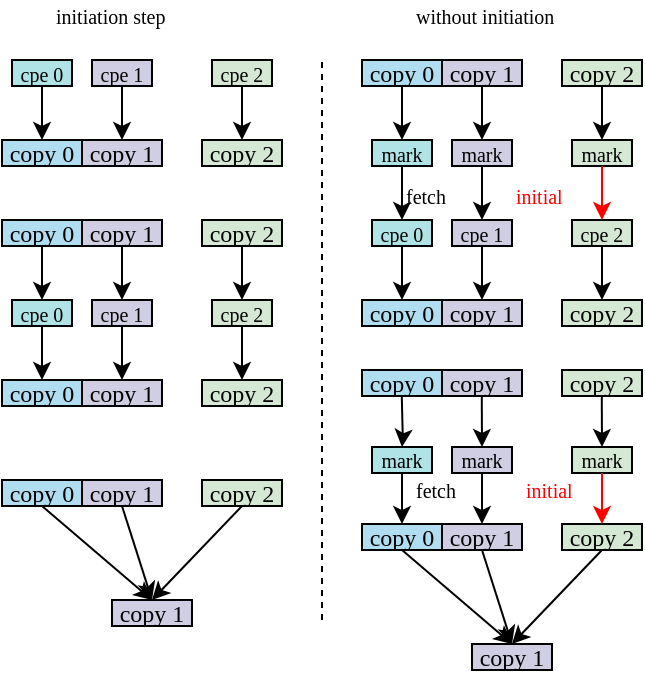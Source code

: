 <mxfile version="10.6.3" type="github"><diagram id="BT2IkTJjwHAtIr4TytZR" name="Page-1"><mxGraphModel dx="762" dy="446" grid="1" gridSize="10" guides="1" tooltips="1" connect="1" arrows="1" fold="1" page="1" pageScale="1" pageWidth="350" pageHeight="1100" math="1" shadow="0"><root><mxCell id="0"/><mxCell id="1" parent="0"/><mxCell id="nfujlJy4n-INpNRVUgJf-1" value="&lt;span&gt;copy 0&lt;/span&gt;" style="rounded=0;whiteSpace=wrap;html=1;fillColor=#b1ddf0;strokeColor=#000000;fontFamily=Times New Roman;" parent="1" vertex="1"><mxGeometry x="10" y="140" width="40" height="13" as="geometry"/></mxCell><mxCell id="nfujlJy4n-INpNRVUgJf-8" value="&lt;span&gt;copy 1&lt;/span&gt;" style="rounded=0;whiteSpace=wrap;html=1;fillColor=#d0cee2;strokeColor=#000000;fontFamily=Times New Roman;" parent="1" vertex="1"><mxGeometry x="50" y="140" width="40" height="13" as="geometry"/></mxCell><mxCell id="nfujlJy4n-INpNRVUgJf-9" value="&lt;span&gt;copy 2&lt;/span&gt;" style="rounded=0;whiteSpace=wrap;html=1;fillColor=#d5e8d4;strokeColor=#000000;fontFamily=Times New Roman;" parent="1" vertex="1"><mxGeometry x="110" y="140" width="40" height="13" as="geometry"/></mxCell><mxCell id="nfujlJy4n-INpNRVUgJf-23" value="&lt;span&gt;copy 0&lt;/span&gt;" style="rounded=0;whiteSpace=wrap;html=1;fillColor=#b1ddf0;strokeColor=#000000;fontFamily=Times New Roman;" parent="1" vertex="1"><mxGeometry x="10" y="180" width="40" height="13" as="geometry"/></mxCell><mxCell id="nfujlJy4n-INpNRVUgJf-24" value="cpe 0" style="rounded=0;whiteSpace=wrap;html=1;fillColor=#b0e3e6;strokeColor=#000000;fontSize=10;fontFamily=Times New Roman;" parent="1" vertex="1"><mxGeometry x="15" y="220" width="30" height="13" as="geometry"/></mxCell><mxCell id="nfujlJy4n-INpNRVUgJf-51" value="" style="edgeStyle=orthogonalEdgeStyle;rounded=0;orthogonalLoop=1;jettySize=auto;html=1;strokeColor=#000000;fontSize=10;fontFamily=Times New Roman;entryX=0.5;entryY=0;entryDx=0;entryDy=0;" parent="1" source="nfujlJy4n-INpNRVUgJf-25" target="nfujlJy4n-INpNRVUgJf-46" edge="1"><mxGeometry relative="1" as="geometry"><mxPoint x="130" y="260" as="targetPoint"/></mxGeometry></mxCell><mxCell id="nfujlJy4n-INpNRVUgJf-25" value="&lt;span&gt;cpe 2&lt;/span&gt;" style="rounded=0;whiteSpace=wrap;html=1;fillColor=#d5e8d4;strokeColor=#000000;fontSize=10;fontFamily=Times New Roman;" parent="1" vertex="1"><mxGeometry x="115" y="220" width="30" height="13" as="geometry"/></mxCell><mxCell id="nfujlJy4n-INpNRVUgJf-26" value="&lt;span&gt;cpe 1&lt;/span&gt;" style="rounded=0;whiteSpace=wrap;html=1;fillColor=#d0cee2;strokeColor=#000000;fontSize=10;fontFamily=Times New Roman;" parent="1" vertex="1"><mxGeometry x="55" y="220" width="30" height="13" as="geometry"/></mxCell><mxCell id="nfujlJy4n-INpNRVUgJf-27" value="&lt;span&gt;copy 1&lt;/span&gt;" style="rounded=0;whiteSpace=wrap;html=1;fillColor=#d0cee2;strokeColor=#000000;fontFamily=Times New Roman;" parent="1" vertex="1"><mxGeometry x="50" y="180" width="40" height="13" as="geometry"/></mxCell><mxCell id="nfujlJy4n-INpNRVUgJf-28" value="copy 2" style="rounded=0;whiteSpace=wrap;html=1;fillColor=#d5e8d4;strokeColor=#000000;fontFamily=Times New Roman;" parent="1" vertex="1"><mxGeometry x="110" y="180" width="40" height="13" as="geometry"/></mxCell><mxCell id="nfujlJy4n-INpNRVUgJf-41" value="" style="edgeStyle=orthogonalEdgeStyle;rounded=0;orthogonalLoop=1;jettySize=auto;html=1;strokeColor=#000000;fontSize=10;exitX=0.5;exitY=1;exitDx=0;exitDy=0;fontFamily=Times New Roman;" parent="1" source="nfujlJy4n-INpNRVUgJf-27" edge="1"><mxGeometry relative="1" as="geometry"><mxPoint x="70" y="200" as="sourcePoint"/><mxPoint x="70" y="220" as="targetPoint"/></mxGeometry></mxCell><mxCell id="nfujlJy4n-INpNRVUgJf-42" value="" style="edgeStyle=orthogonalEdgeStyle;rounded=0;orthogonalLoop=1;jettySize=auto;html=1;strokeColor=#000000;fontSize=10;exitX=0.5;exitY=1;exitDx=0;exitDy=0;entryX=0.5;entryY=0;entryDx=0;entryDy=0;fontFamily=Times New Roman;" parent="1" source="nfujlJy4n-INpNRVUgJf-28" target="nfujlJy4n-INpNRVUgJf-25" edge="1"><mxGeometry relative="1" as="geometry"><mxPoint x="79.935" y="203.032" as="sourcePoint"/><mxPoint x="130" y="210" as="targetPoint"/></mxGeometry></mxCell><mxCell id="nfujlJy4n-INpNRVUgJf-44" value="&lt;span&gt;copy 0&lt;/span&gt;" style="rounded=0;whiteSpace=wrap;html=1;fillColor=#b1ddf0;strokeColor=#000000;fontFamily=Times New Roman;" parent="1" vertex="1"><mxGeometry x="10" y="260" width="40" height="13" as="geometry"/></mxCell><mxCell id="nfujlJy4n-INpNRVUgJf-45" value="&lt;span&gt;copy 1&lt;/span&gt;" style="rounded=0;whiteSpace=wrap;html=1;fillColor=#d0cee2;strokeColor=#000000;fontFamily=Times New Roman;" parent="1" vertex="1"><mxGeometry x="50" y="260" width="40" height="13" as="geometry"/></mxCell><mxCell id="nfujlJy4n-INpNRVUgJf-46" value="&lt;span&gt;copy 2&lt;/span&gt;" style="rounded=0;whiteSpace=wrap;html=1;fillColor=#d5e8d4;strokeColor=#000000;fontFamily=Times New Roman;" parent="1" vertex="1"><mxGeometry x="110" y="260" width="40" height="13" as="geometry"/></mxCell><mxCell id="nfujlJy4n-INpNRVUgJf-47" value="" style="edgeStyle=orthogonalEdgeStyle;rounded=0;orthogonalLoop=1;jettySize=auto;html=1;strokeColor=#000000;fontSize=10;entryX=0.5;entryY=0;entryDx=0;entryDy=0;exitX=0.5;exitY=1;exitDx=0;exitDy=0;fontFamily=Times New Roman;" parent="1" source="nfujlJy4n-INpNRVUgJf-24" target="nfujlJy4n-INpNRVUgJf-44" edge="1"><mxGeometry relative="1" as="geometry"><mxPoint x="30" y="230" as="sourcePoint"/><mxPoint x="30" y="237" as="targetPoint"/></mxGeometry></mxCell><mxCell id="nfujlJy4n-INpNRVUgJf-49" value="" style="edgeStyle=orthogonalEdgeStyle;rounded=0;orthogonalLoop=1;jettySize=auto;html=1;strokeColor=#000000;fontSize=10;entryX=0.5;entryY=0;entryDx=0;entryDy=0;exitX=0.5;exitY=1;exitDx=0;exitDy=0;fontFamily=Times New Roman;" parent="1" source="nfujlJy4n-INpNRVUgJf-26" target="nfujlJy4n-INpNRVUgJf-45" edge="1"><mxGeometry relative="1" as="geometry"><mxPoint x="70" y="220" as="sourcePoint"/><mxPoint x="69.99" y="237.078" as="targetPoint"/></mxGeometry></mxCell><mxCell id="nfujlJy4n-INpNRVUgJf-55" value="&lt;span&gt;copy 0&lt;/span&gt;" style="rounded=0;whiteSpace=wrap;html=1;fillColor=#b1ddf0;strokeColor=#000000;fontFamily=Times New Roman;" parent="1" vertex="1"><mxGeometry x="10" y="310" width="40" height="13" as="geometry"/></mxCell><mxCell id="nfujlJy4n-INpNRVUgJf-56" value="&lt;span&gt;copy 1&lt;/span&gt;" style="rounded=0;whiteSpace=wrap;html=1;fillColor=#d0cee2;strokeColor=#000000;fontFamily=Times New Roman;" parent="1" vertex="1"><mxGeometry x="50" y="310" width="40" height="13" as="geometry"/></mxCell><mxCell id="nfujlJy4n-INpNRVUgJf-57" value="&lt;span&gt;copy 2&lt;/span&gt;" style="rounded=0;whiteSpace=wrap;html=1;fillColor=#d5e8d4;strokeColor=#000000;fontFamily=Times New Roman;" parent="1" vertex="1"><mxGeometry x="110" y="310" width="40" height="13" as="geometry"/></mxCell><mxCell id="nfujlJy4n-INpNRVUgJf-59" value="&lt;span&gt;copy 1&lt;/span&gt;" style="rounded=0;whiteSpace=wrap;html=1;fillColor=#d0cee2;strokeColor=#000000;fontFamily=Times New Roman;" parent="1" vertex="1"><mxGeometry x="65" y="370" width="40" height="13" as="geometry"/></mxCell><mxCell id="nfujlJy4n-INpNRVUgJf-60" value="" style="endArrow=classic;html=1;strokeColor=#000000;fontSize=10;entryX=0.5;entryY=0;entryDx=0;entryDy=0;exitX=0.5;exitY=1;exitDx=0;exitDy=0;fontFamily=Times New Roman;" parent="1" source="nfujlJy4n-INpNRVUgJf-55" target="nfujlJy4n-INpNRVUgJf-59" edge="1"><mxGeometry width="50" height="50" relative="1" as="geometry"><mxPoint x="10" y="450" as="sourcePoint"/><mxPoint x="60" y="400" as="targetPoint"/></mxGeometry></mxCell><mxCell id="nfujlJy4n-INpNRVUgJf-61" value="" style="endArrow=classic;html=1;strokeColor=#000000;fontSize=10;entryX=0.5;entryY=0;entryDx=0;entryDy=0;exitX=0.5;exitY=1;exitDx=0;exitDy=0;fontFamily=Times New Roman;" parent="1" source="nfujlJy4n-INpNRVUgJf-56" target="nfujlJy4n-INpNRVUgJf-59" edge="1"><mxGeometry width="50" height="50" relative="1" as="geometry"><mxPoint x="40.238" y="333.095" as="sourcePoint"/><mxPoint x="95" y="380.238" as="targetPoint"/></mxGeometry></mxCell><mxCell id="nfujlJy4n-INpNRVUgJf-62" value="" style="endArrow=classic;html=1;strokeColor=#000000;fontSize=10;entryX=0.5;entryY=0;entryDx=0;entryDy=0;exitX=0.5;exitY=1;exitDx=0;exitDy=0;fontFamily=Times New Roman;" parent="1" source="nfujlJy4n-INpNRVUgJf-57" target="nfujlJy4n-INpNRVUgJf-59" edge="1"><mxGeometry width="50" height="50" relative="1" as="geometry"><mxPoint x="80.238" y="333.095" as="sourcePoint"/><mxPoint x="95" y="380.238" as="targetPoint"/></mxGeometry></mxCell><mxCell id="nfujlJy4n-INpNRVUgJf-64" value="&lt;span&gt;copy 0&lt;/span&gt;" style="rounded=0;whiteSpace=wrap;html=1;fillColor=#b1ddf0;strokeColor=#000000;fontFamily=Times New Roman;" parent="1" vertex="1"><mxGeometry x="190" y="100" width="40" height="13" as="geometry"/></mxCell><mxCell id="nfujlJy4n-INpNRVUgJf-68" value="&lt;span&gt;copy 1&lt;/span&gt;" style="rounded=0;whiteSpace=wrap;html=1;fillColor=#d0cee2;strokeColor=#000000;fontFamily=Times New Roman;" parent="1" vertex="1"><mxGeometry x="230" y="100" width="40" height="13" as="geometry"/></mxCell><mxCell id="nfujlJy4n-INpNRVUgJf-69" value="&lt;span&gt;copy 2&lt;/span&gt;" style="rounded=0;whiteSpace=wrap;html=1;fillColor=#d5e8d4;strokeColor=#000000;fontFamily=Times New Roman;" parent="1" vertex="1"><mxGeometry x="290" y="100" width="40" height="13" as="geometry"/></mxCell><mxCell id="nfujlJy4n-INpNRVUgJf-82" value="&lt;span&gt;copy 0&lt;/span&gt;" style="rounded=0;whiteSpace=wrap;html=1;fillColor=#b1ddf0;strokeColor=#000000;fontFamily=Times New Roman;" parent="1" vertex="1"><mxGeometry x="190" y="220" width="40" height="13" as="geometry"/></mxCell><mxCell id="nfujlJy4n-INpNRVUgJf-83" value="&lt;span&gt;copy 1&lt;/span&gt;" style="rounded=0;whiteSpace=wrap;html=1;fillColor=#d0cee2;strokeColor=#000000;fontFamily=Times New Roman;" parent="1" vertex="1"><mxGeometry x="230" y="220" width="40" height="13" as="geometry"/></mxCell><mxCell id="nfujlJy4n-INpNRVUgJf-84" value="&lt;span&gt;copy 2&lt;/span&gt;" style="rounded=0;whiteSpace=wrap;html=1;fillColor=#d5e8d4;strokeColor=#000000;fontFamily=Times New Roman;" parent="1" vertex="1"><mxGeometry x="290" y="220" width="40" height="13" as="geometry"/></mxCell><mxCell id="nfujlJy4n-INpNRVUgJf-87" value="&lt;span&gt;copy 0&lt;/span&gt;" style="rounded=0;whiteSpace=wrap;html=1;fillColor=#b1ddf0;strokeColor=#000000;fontFamily=Times New Roman;" parent="1" vertex="1"><mxGeometry x="190" y="332" width="40" height="13" as="geometry"/></mxCell><mxCell id="nfujlJy4n-INpNRVUgJf-88" value="&lt;span&gt;copy 1&lt;/span&gt;" style="rounded=0;whiteSpace=wrap;html=1;fillColor=#d0cee2;strokeColor=#000000;fontFamily=Times New Roman;" parent="1" vertex="1"><mxGeometry x="230" y="332" width="40" height="13" as="geometry"/></mxCell><mxCell id="nfujlJy4n-INpNRVUgJf-89" value="&lt;span&gt;copy 2&lt;/span&gt;" style="rounded=0;whiteSpace=wrap;html=1;fillColor=#d5e8d4;strokeColor=#000000;fontFamily=Times New Roman;" parent="1" vertex="1"><mxGeometry x="290" y="332" width="40" height="13" as="geometry"/></mxCell><mxCell id="nfujlJy4n-INpNRVUgJf-90" value="&lt;span&gt;copy 1&lt;/span&gt;" style="rounded=0;whiteSpace=wrap;html=1;fillColor=#d0cee2;strokeColor=#000000;fontFamily=Times New Roman;" parent="1" vertex="1"><mxGeometry x="245" y="392" width="40" height="13" as="geometry"/></mxCell><mxCell id="nfujlJy4n-INpNRVUgJf-91" value="" style="endArrow=classic;html=1;strokeColor=#000000;fontSize=10;entryX=0.5;entryY=0;entryDx=0;entryDy=0;exitX=0.5;exitY=1;exitDx=0;exitDy=0;fontFamily=Times New Roman;" parent="1" source="nfujlJy4n-INpNRVUgJf-87" target="nfujlJy4n-INpNRVUgJf-90" edge="1"><mxGeometry width="50" height="50" relative="1" as="geometry"><mxPoint x="190" y="472" as="sourcePoint"/><mxPoint x="240" y="422" as="targetPoint"/></mxGeometry></mxCell><mxCell id="nfujlJy4n-INpNRVUgJf-92" value="" style="endArrow=classic;html=1;strokeColor=#000000;fontSize=10;entryX=0.5;entryY=0;entryDx=0;entryDy=0;exitX=0.5;exitY=1;exitDx=0;exitDy=0;fontFamily=Times New Roman;" parent="1" source="nfujlJy4n-INpNRVUgJf-88" target="nfujlJy4n-INpNRVUgJf-90" edge="1"><mxGeometry width="50" height="50" relative="1" as="geometry"><mxPoint x="220.238" y="355.095" as="sourcePoint"/><mxPoint x="275" y="402.238" as="targetPoint"/></mxGeometry></mxCell><mxCell id="nfujlJy4n-INpNRVUgJf-93" value="" style="endArrow=classic;html=1;strokeColor=#000000;fontSize=10;entryX=0.5;entryY=0;entryDx=0;entryDy=0;exitX=0.5;exitY=1;exitDx=0;exitDy=0;fontFamily=Times New Roman;" parent="1" source="nfujlJy4n-INpNRVUgJf-89" target="nfujlJy4n-INpNRVUgJf-90" edge="1"><mxGeometry width="50" height="50" relative="1" as="geometry"><mxPoint x="260.238" y="355.095" as="sourcePoint"/><mxPoint x="275" y="402.238" as="targetPoint"/></mxGeometry></mxCell><mxCell id="nfujlJy4n-INpNRVUgJf-94" value="" style="endArrow=none;dashed=1;html=1;strokeColor=#000000;fontSize=10;fontFamily=Times New Roman;" parent="1" edge="1"><mxGeometry width="50" height="50" relative="1" as="geometry"><mxPoint x="170" y="380" as="sourcePoint"/><mxPoint x="170" y="100" as="targetPoint"/></mxGeometry></mxCell><mxCell id="nfujlJy4n-INpNRVUgJf-100" value="mark" style="rounded=0;whiteSpace=wrap;html=1;fillColor=#b0e3e6;strokeColor=#000000;fontSize=10;fontFamily=Times New Roman;" parent="1" vertex="1"><mxGeometry x="195" y="140" width="30" height="13" as="geometry"/></mxCell><mxCell id="nfujlJy4n-INpNRVUgJf-101" value="mark&lt;br&gt;" style="rounded=0;whiteSpace=wrap;html=1;fillColor=#d5e8d4;strokeColor=#000000;fontSize=10;fontFamily=Times New Roman;" parent="1" vertex="1"><mxGeometry x="295" y="140" width="30" height="13" as="geometry"/></mxCell><mxCell id="nfujlJy4n-INpNRVUgJf-102" value="mark&lt;br&gt;" style="rounded=0;whiteSpace=wrap;html=1;fillColor=#d0cee2;strokeColor=#000000;fontSize=10;fontFamily=Times New Roman;" parent="1" vertex="1"><mxGeometry x="235" y="140" width="30" height="13" as="geometry"/></mxCell><mxCell id="nfujlJy4n-INpNRVUgJf-107" value="" style="edgeStyle=orthogonalEdgeStyle;rounded=0;orthogonalLoop=1;jettySize=auto;html=1;strokeColor=#000000;fontSize=10;fontFamily=Times New Roman;exitX=0.5;exitY=1;exitDx=0;exitDy=0;" parent="1" source="nfujlJy4n-INpNRVUgJf-64" target="nfujlJy4n-INpNRVUgJf-100" edge="1"><mxGeometry relative="1" as="geometry"><mxPoint x="210" y="157" as="targetPoint"/><mxPoint x="209.889" y="140" as="sourcePoint"/></mxGeometry></mxCell><mxCell id="nfujlJy4n-INpNRVUgJf-108" value="" style="edgeStyle=orthogonalEdgeStyle;rounded=0;orthogonalLoop=1;jettySize=auto;html=1;strokeColor=#000000;fontSize=10;entryX=0.5;entryY=0;entryDx=0;entryDy=0;fontFamily=Times New Roman;exitX=0.5;exitY=1;exitDx=0;exitDy=0;" parent="1" source="nfujlJy4n-INpNRVUgJf-68" target="nfujlJy4n-INpNRVUgJf-102" edge="1"><mxGeometry relative="1" as="geometry"><mxPoint x="249.99" y="162" as="targetPoint"/><mxPoint x="249.889" y="140.0" as="sourcePoint"/></mxGeometry></mxCell><mxCell id="nfujlJy4n-INpNRVUgJf-109" value="" style="edgeStyle=orthogonalEdgeStyle;rounded=0;orthogonalLoop=1;jettySize=auto;html=1;strokeColor=#000000;fontSize=10;entryX=0.5;entryY=0;entryDx=0;entryDy=0;fontFamily=Times New Roman;exitX=0.5;exitY=1;exitDx=0;exitDy=0;" parent="1" source="nfujlJy4n-INpNRVUgJf-69" target="nfujlJy4n-INpNRVUgJf-101" edge="1"><mxGeometry relative="1" as="geometry"><mxPoint x="309.99" y="162" as="targetPoint"/><mxPoint x="309.889" y="140.0" as="sourcePoint"/></mxGeometry></mxCell><mxCell id="nfujlJy4n-INpNRVUgJf-123" value="without initiation" style="text;html=1;resizable=0;points=[];autosize=1;align=left;verticalAlign=top;spacingTop=-4;fontSize=10;fontFamily=Times New Roman;" parent="1" vertex="1"><mxGeometry x="215" y="70" width="100" height="10" as="geometry"/></mxCell><mxCell id="nfujlJy4n-INpNRVUgJf-124" value="fetch" style="text;html=1;resizable=0;points=[];autosize=1;align=left;verticalAlign=top;spacingTop=-4;fontSize=10;fontFamily=Times New Roman;" parent="1" vertex="1"><mxGeometry x="210" y="160" width="40" height="10" as="geometry"/></mxCell><mxCell id="nfujlJy4n-INpNRVUgJf-125" value="initial" style="text;html=1;resizable=0;points=[];autosize=1;align=left;verticalAlign=top;spacingTop=-4;fontSize=10;fontFamily=Times New Roman;fontColor=#FF0000;" parent="1" vertex="1"><mxGeometry x="265" y="160" width="40" height="10" as="geometry"/></mxCell><mxCell id="nfujlJy4n-INpNRVUgJf-127" value="&lt;span&gt;copy 0&lt;/span&gt;" style="rounded=0;whiteSpace=wrap;html=1;fillColor=#b1ddf0;strokeColor=#000000;fontFamily=Times New Roman;" parent="1" vertex="1"><mxGeometry x="190" y="255" width="40" height="13" as="geometry"/></mxCell><mxCell id="nfujlJy4n-INpNRVUgJf-128" value="&lt;span&gt;copy 1&lt;/span&gt;" style="rounded=0;whiteSpace=wrap;html=1;fillColor=#d0cee2;strokeColor=#000000;fontFamily=Times New Roman;" parent="1" vertex="1"><mxGeometry x="230" y="255" width="40" height="13" as="geometry"/></mxCell><mxCell id="nfujlJy4n-INpNRVUgJf-129" value="&lt;span&gt;copy 2&lt;/span&gt;" style="rounded=0;whiteSpace=wrap;html=1;fillColor=#d5e8d4;strokeColor=#000000;fontFamily=Times New Roman;" parent="1" vertex="1"><mxGeometry x="290" y="255" width="40" height="13" as="geometry"/></mxCell><mxCell id="nfujlJy4n-INpNRVUgJf-130" value="mark" style="rounded=0;whiteSpace=wrap;html=1;fillColor=#b0e3e6;strokeColor=#000000;fontSize=10;fontFamily=Times New Roman;" parent="1" vertex="1"><mxGeometry x="195" y="293.5" width="30" height="13" as="geometry"/></mxCell><mxCell id="nfujlJy4n-INpNRVUgJf-131" value="mark&lt;br&gt;" style="rounded=0;whiteSpace=wrap;html=1;fillColor=#d5e8d4;strokeColor=#000000;fontSize=10;fontFamily=Times New Roman;" parent="1" vertex="1"><mxGeometry x="295" y="293.5" width="30" height="13" as="geometry"/></mxCell><mxCell id="nfujlJy4n-INpNRVUgJf-132" value="mark&lt;br&gt;" style="rounded=0;whiteSpace=wrap;html=1;fillColor=#d0cee2;strokeColor=#000000;fontSize=10;fontFamily=Times New Roman;" parent="1" vertex="1"><mxGeometry x="235" y="293.5" width="30" height="13" as="geometry"/></mxCell><mxCell id="nfujlJy4n-INpNRVUgJf-133" value="" style="edgeStyle=orthogonalEdgeStyle;rounded=0;orthogonalLoop=1;jettySize=auto;html=1;strokeColor=#000000;fontSize=10;fontFamily=Times New Roman;" parent="1" target="nfujlJy4n-INpNRVUgJf-130" edge="1"><mxGeometry relative="1" as="geometry"><mxPoint x="210" y="285" as="targetPoint"/><mxPoint x="209.889" y="268" as="sourcePoint"/></mxGeometry></mxCell><mxCell id="nfujlJy4n-INpNRVUgJf-134" value="" style="edgeStyle=orthogonalEdgeStyle;rounded=0;orthogonalLoop=1;jettySize=auto;html=1;strokeColor=#000000;fontSize=10;entryX=0.5;entryY=0;entryDx=0;entryDy=0;fontFamily=Times New Roman;" parent="1" target="nfujlJy4n-INpNRVUgJf-132" edge="1"><mxGeometry relative="1" as="geometry"><mxPoint x="249.99" y="290" as="targetPoint"/><mxPoint x="249.889" y="268" as="sourcePoint"/></mxGeometry></mxCell><mxCell id="nfujlJy4n-INpNRVUgJf-135" value="" style="edgeStyle=orthogonalEdgeStyle;rounded=0;orthogonalLoop=1;jettySize=auto;html=1;strokeColor=#000000;fontSize=10;entryX=0.5;entryY=0;entryDx=0;entryDy=0;fontFamily=Times New Roman;" parent="1" target="nfujlJy4n-INpNRVUgJf-131" edge="1"><mxGeometry relative="1" as="geometry"><mxPoint x="309.99" y="290" as="targetPoint"/><mxPoint x="309.889" y="268" as="sourcePoint"/></mxGeometry></mxCell><mxCell id="nfujlJy4n-INpNRVUgJf-136" value="" style="edgeStyle=orthogonalEdgeStyle;rounded=0;orthogonalLoop=1;jettySize=auto;html=1;strokeColor=#000000;fontSize=10;entryX=0.5;entryY=0;entryDx=0;entryDy=0;fontFamily=Times New Roman;" parent="1" source="nfujlJy4n-INpNRVUgJf-130" edge="1" target="nfujlJy4n-INpNRVUgJf-87"><mxGeometry relative="1" as="geometry"><mxPoint x="210" y="331.571" as="targetPoint"/><mxPoint x="209.889" y="303.5" as="sourcePoint"/><Array as="points"/></mxGeometry></mxCell><mxCell id="nfujlJy4n-INpNRVUgJf-137" value="" style="edgeStyle=orthogonalEdgeStyle;rounded=0;orthogonalLoop=1;jettySize=auto;html=1;strokeColor=#000000;fontSize=10;entryX=0.5;entryY=0;entryDx=0;entryDy=0;exitX=0.5;exitY=1;exitDx=0;exitDy=0;fontFamily=Times New Roman;" parent="1" source="nfujlJy4n-INpNRVUgJf-132" edge="1" target="nfujlJy4n-INpNRVUgJf-88"><mxGeometry relative="1" as="geometry"><mxPoint x="250" y="331.571" as="targetPoint"/><mxPoint x="219.889" y="313.5" as="sourcePoint"/></mxGeometry></mxCell><mxCell id="nfujlJy4n-INpNRVUgJf-138" value="" style="edgeStyle=orthogonalEdgeStyle;rounded=0;orthogonalLoop=1;jettySize=auto;html=1;strokeColor=#FF0000;fontSize=10;entryX=0.5;entryY=0;entryDx=0;entryDy=0;exitX=0.5;exitY=1;exitDx=0;exitDy=0;fontFamily=Times New Roman;fontColor=#FF0000;labelBackgroundColor=#FF0000;" parent="1" source="nfujlJy4n-INpNRVUgJf-131" edge="1" target="nfujlJy4n-INpNRVUgJf-89"><mxGeometry relative="1" as="geometry"><mxPoint x="310" y="331.571" as="targetPoint"/><mxPoint x="310" y="315" as="sourcePoint"/></mxGeometry></mxCell><mxCell id="nfujlJy4n-INpNRVUgJf-139" value="fetch" style="text;html=1;resizable=0;points=[];autosize=1;align=left;verticalAlign=top;spacingTop=-4;fontSize=10;fontFamily=Times New Roman;" parent="1" vertex="1"><mxGeometry x="215" y="306.5" width="40" height="10" as="geometry"/></mxCell><mxCell id="nfujlJy4n-INpNRVUgJf-140" value="initial" style="text;html=1;resizable=0;points=[];autosize=1;align=left;verticalAlign=top;spacingTop=-4;fontSize=10;fontFamily=Times New Roman;fontColor=#FF0000;" parent="1" vertex="1"><mxGeometry x="270" y="306.5" width="40" height="10" as="geometry"/></mxCell><mxCell id="nfujlJy4n-INpNRVUgJf-142" value="" style="edgeStyle=orthogonalEdgeStyle;rounded=0;orthogonalLoop=1;jettySize=auto;html=1;strokeColor=#000000;fontSize=10;exitX=0.5;exitY=1;exitDx=0;exitDy=0;fontFamily=Times New Roman;entryX=0.5;entryY=0;entryDx=0;entryDy=0;" parent="1" target="nfujlJy4n-INpNRVUgJf-24" edge="1"><mxGeometry relative="1" as="geometry"><mxPoint x="30" y="193.2" as="sourcePoint"/><mxPoint x="40" y="220" as="targetPoint"/></mxGeometry></mxCell><mxCell id="nfujlJy4n-INpNRVUgJf-145" value="cpe 0" style="rounded=0;whiteSpace=wrap;html=1;fillColor=#b0e3e6;strokeColor=#000000;fontSize=10;fontFamily=Times New Roman;" parent="1" vertex="1"><mxGeometry x="15" y="100" width="30" height="13" as="geometry"/></mxCell><mxCell id="nfujlJy4n-INpNRVUgJf-146" value="&lt;span&gt;cpe 2&lt;/span&gt;" style="rounded=0;whiteSpace=wrap;html=1;fillColor=#d5e8d4;strokeColor=#000000;fontSize=10;fontFamily=Times New Roman;" parent="1" vertex="1"><mxGeometry x="115" y="100" width="30" height="13" as="geometry"/></mxCell><mxCell id="nfujlJy4n-INpNRVUgJf-147" value="&lt;span&gt;cpe 1&lt;/span&gt;" style="rounded=0;whiteSpace=wrap;html=1;fillColor=#d0cee2;strokeColor=#000000;fontSize=10;fontFamily=Times New Roman;" parent="1" vertex="1"><mxGeometry x="55" y="100" width="30" height="13" as="geometry"/></mxCell><mxCell id="nfujlJy4n-INpNRVUgJf-148" value="" style="edgeStyle=orthogonalEdgeStyle;rounded=0;orthogonalLoop=1;jettySize=auto;html=1;strokeColor=#000000;fontSize=10;fontFamily=Times New Roman;" parent="1" source="nfujlJy4n-INpNRVUgJf-145" edge="1"><mxGeometry relative="1" as="geometry"><mxPoint x="40" y="203.2" as="sourcePoint"/><mxPoint x="30" y="140" as="targetPoint"/></mxGeometry></mxCell><mxCell id="nfujlJy4n-INpNRVUgJf-149" value="" style="edgeStyle=orthogonalEdgeStyle;rounded=0;orthogonalLoop=1;jettySize=auto;html=1;strokeColor=#000000;fontSize=10;fontFamily=Times New Roman;exitX=0.5;exitY=1;exitDx=0;exitDy=0;entryX=0.5;entryY=0;entryDx=0;entryDy=0;" parent="1" source="nfujlJy4n-INpNRVUgJf-147" target="nfujlJy4n-INpNRVUgJf-8" edge="1"><mxGeometry relative="1" as="geometry"><mxPoint x="40.238" y="123.0" as="sourcePoint"/><mxPoint x="40" y="150" as="targetPoint"/></mxGeometry></mxCell><mxCell id="nfujlJy4n-INpNRVUgJf-150" value="" style="edgeStyle=orthogonalEdgeStyle;rounded=0;orthogonalLoop=1;jettySize=auto;html=1;strokeColor=#000000;fontSize=10;fontFamily=Times New Roman;exitX=0.5;exitY=1;exitDx=0;exitDy=0;entryX=0.5;entryY=0;entryDx=0;entryDy=0;" parent="1" source="nfujlJy4n-INpNRVUgJf-146" target="nfujlJy4n-INpNRVUgJf-9" edge="1"><mxGeometry relative="1" as="geometry"><mxPoint x="80.238" y="123.095" as="sourcePoint"/><mxPoint x="80.238" y="150.238" as="targetPoint"/></mxGeometry></mxCell><mxCell id="nfujlJy4n-INpNRVUgJf-153" value="cpe 0" style="rounded=0;whiteSpace=wrap;html=1;fillColor=#b0e3e6;strokeColor=#000000;fontSize=10;fontFamily=Times New Roman;" parent="1" vertex="1"><mxGeometry x="195" y="180" width="30" height="13" as="geometry"/></mxCell><mxCell id="nfujlJy4n-INpNRVUgJf-154" value="&lt;span&gt;cpe 2&lt;/span&gt;" style="rounded=0;whiteSpace=wrap;html=1;fillColor=#d5e8d4;strokeColor=#000000;fontSize=10;fontFamily=Times New Roman;" parent="1" vertex="1"><mxGeometry x="295" y="180" width="30" height="13" as="geometry"/></mxCell><mxCell id="nfujlJy4n-INpNRVUgJf-155" value="&lt;span&gt;cpe 1&lt;/span&gt;" style="rounded=0;whiteSpace=wrap;html=1;fillColor=#d0cee2;strokeColor=#000000;fontSize=10;fontFamily=Times New Roman;" parent="1" vertex="1"><mxGeometry x="235" y="180" width="30" height="13" as="geometry"/></mxCell><mxCell id="nfujlJy4n-INpNRVUgJf-156" value="" style="edgeStyle=orthogonalEdgeStyle;rounded=0;orthogonalLoop=1;jettySize=auto;html=1;strokeColor=#000000;fontSize=10;fontFamily=Times New Roman;exitX=0.5;exitY=1;exitDx=0;exitDy=0;entryX=0.5;entryY=0;entryDx=0;entryDy=0;" parent="1" source="nfujlJy4n-INpNRVUgJf-100" target="nfujlJy4n-INpNRVUgJf-153" edge="1"><mxGeometry relative="1" as="geometry"><mxPoint x="210" y="180" as="targetPoint"/><mxPoint x="210" y="153.2" as="sourcePoint"/></mxGeometry></mxCell><mxCell id="nfujlJy4n-INpNRVUgJf-158" value="" style="edgeStyle=orthogonalEdgeStyle;rounded=0;orthogonalLoop=1;jettySize=auto;html=1;strokeColor=#000000;fontSize=10;fontFamily=Times New Roman;exitX=0.5;exitY=1;exitDx=0;exitDy=0;entryX=0.5;entryY=0;entryDx=0;entryDy=0;" parent="1" source="nfujlJy4n-INpNRVUgJf-102" target="nfujlJy4n-INpNRVUgJf-155" edge="1"><mxGeometry relative="1" as="geometry"><mxPoint x="219.99" y="190.078" as="targetPoint"/><mxPoint x="219.99" y="163.087" as="sourcePoint"/></mxGeometry></mxCell><mxCell id="nfujlJy4n-INpNRVUgJf-159" value="" style="edgeStyle=orthogonalEdgeStyle;rounded=0;orthogonalLoop=1;jettySize=auto;html=1;strokeColor=#FF0000;fontSize=10;fontFamily=Times New Roman;exitX=0.5;exitY=1;exitDx=0;exitDy=0;entryX=0.5;entryY=0;entryDx=0;entryDy=0;" parent="1" source="nfujlJy4n-INpNRVUgJf-101" target="nfujlJy4n-INpNRVUgJf-154" edge="1"><mxGeometry relative="1" as="geometry"><mxPoint x="260" y="190" as="targetPoint"/><mxPoint x="260" y="163" as="sourcePoint"/></mxGeometry></mxCell><mxCell id="nfujlJy4n-INpNRVUgJf-160" value="" style="edgeStyle=orthogonalEdgeStyle;rounded=0;orthogonalLoop=1;jettySize=auto;html=1;strokeColor=#000000;fontSize=10;exitX=0.5;exitY=1;exitDx=0;exitDy=0;entryX=0.5;entryY=0;entryDx=0;entryDy=0;fontFamily=Times New Roman;" parent="1" source="nfujlJy4n-INpNRVUgJf-153" target="nfujlJy4n-INpNRVUgJf-82" edge="1"><mxGeometry relative="1" as="geometry"><mxPoint x="140" y="203.2" as="sourcePoint"/><mxPoint x="140" y="230" as="targetPoint"/></mxGeometry></mxCell><mxCell id="nfujlJy4n-INpNRVUgJf-161" value="" style="edgeStyle=orthogonalEdgeStyle;rounded=0;orthogonalLoop=1;jettySize=auto;html=1;strokeColor=#000000;fontSize=10;exitX=0.5;exitY=1;exitDx=0;exitDy=0;entryX=0.5;entryY=0;entryDx=0;entryDy=0;fontFamily=Times New Roman;" parent="1" source="nfujlJy4n-INpNRVUgJf-155" target="nfujlJy4n-INpNRVUgJf-83" edge="1"><mxGeometry relative="1" as="geometry"><mxPoint x="220.023" y="202.977" as="sourcePoint"/><mxPoint x="220.023" y="229.953" as="targetPoint"/></mxGeometry></mxCell><mxCell id="nfujlJy4n-INpNRVUgJf-162" value="" style="edgeStyle=orthogonalEdgeStyle;rounded=0;orthogonalLoop=1;jettySize=auto;html=1;strokeColor=#000000;fontSize=10;exitX=0.5;exitY=1;exitDx=0;exitDy=0;entryX=0.5;entryY=0;entryDx=0;entryDy=0;fontFamily=Times New Roman;" parent="1" source="nfujlJy4n-INpNRVUgJf-154" target="nfujlJy4n-INpNRVUgJf-84" edge="1"><mxGeometry relative="1" as="geometry"><mxPoint x="260.023" y="202.977" as="sourcePoint"/><mxPoint x="260.023" y="229.953" as="targetPoint"/></mxGeometry></mxCell><mxCell id="nfujlJy4n-INpNRVUgJf-163" value="initiation step" style="text;html=1;resizable=0;points=[];autosize=1;align=left;verticalAlign=top;spacingTop=-4;fontSize=10;fontFamily=Times New Roman;" parent="1" vertex="1"><mxGeometry x="35" y="70" width="80" height="10" as="geometry"/></mxCell></root></mxGraphModel></diagram></mxfile>